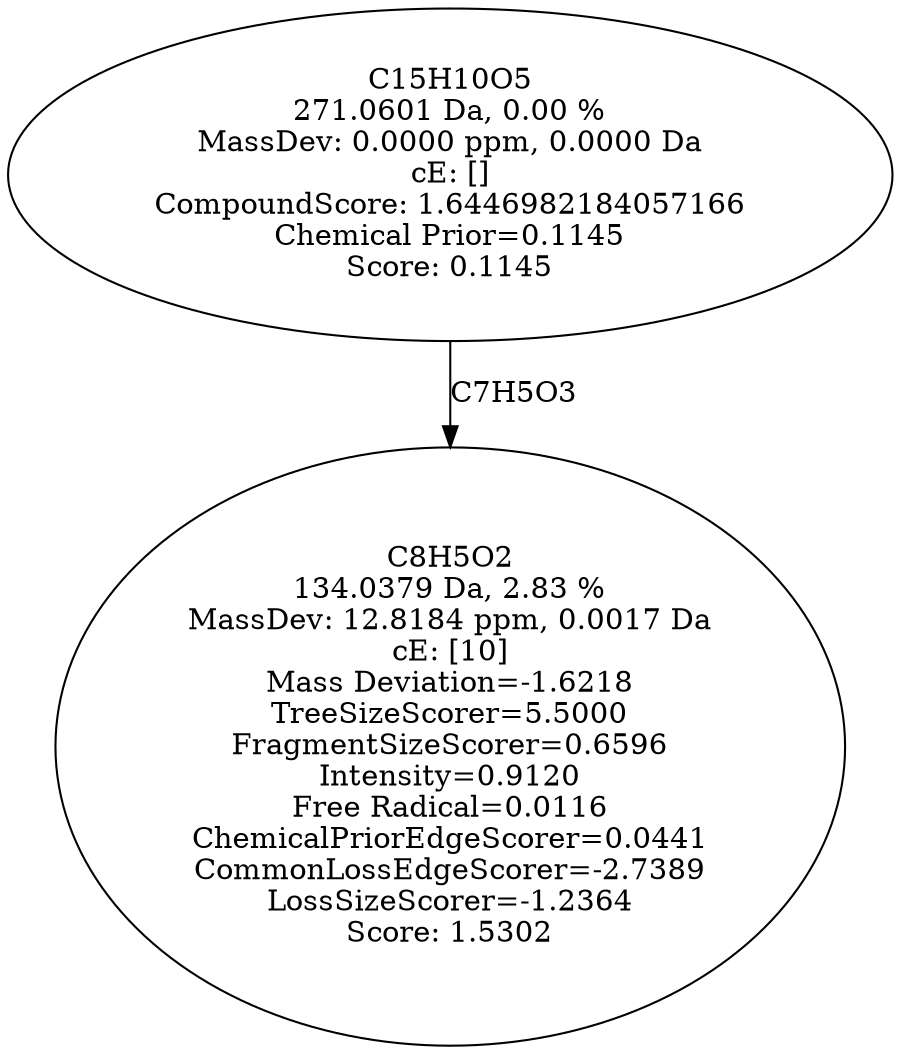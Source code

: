 strict digraph {
v1 [label="C8H5O2\n134.0379 Da, 2.83 %\nMassDev: 12.8184 ppm, 0.0017 Da\ncE: [10]\nMass Deviation=-1.6218\nTreeSizeScorer=5.5000\nFragmentSizeScorer=0.6596\nIntensity=0.9120\nFree Radical=0.0116\nChemicalPriorEdgeScorer=0.0441\nCommonLossEdgeScorer=-2.7389\nLossSizeScorer=-1.2364\nScore: 1.5302"];
v2 [label="C15H10O5\n271.0601 Da, 0.00 %\nMassDev: 0.0000 ppm, 0.0000 Da\ncE: []\nCompoundScore: 1.6446982184057166\nChemical Prior=0.1145\nScore: 0.1145"];
v2 -> v1 [label="C7H5O3"];
}